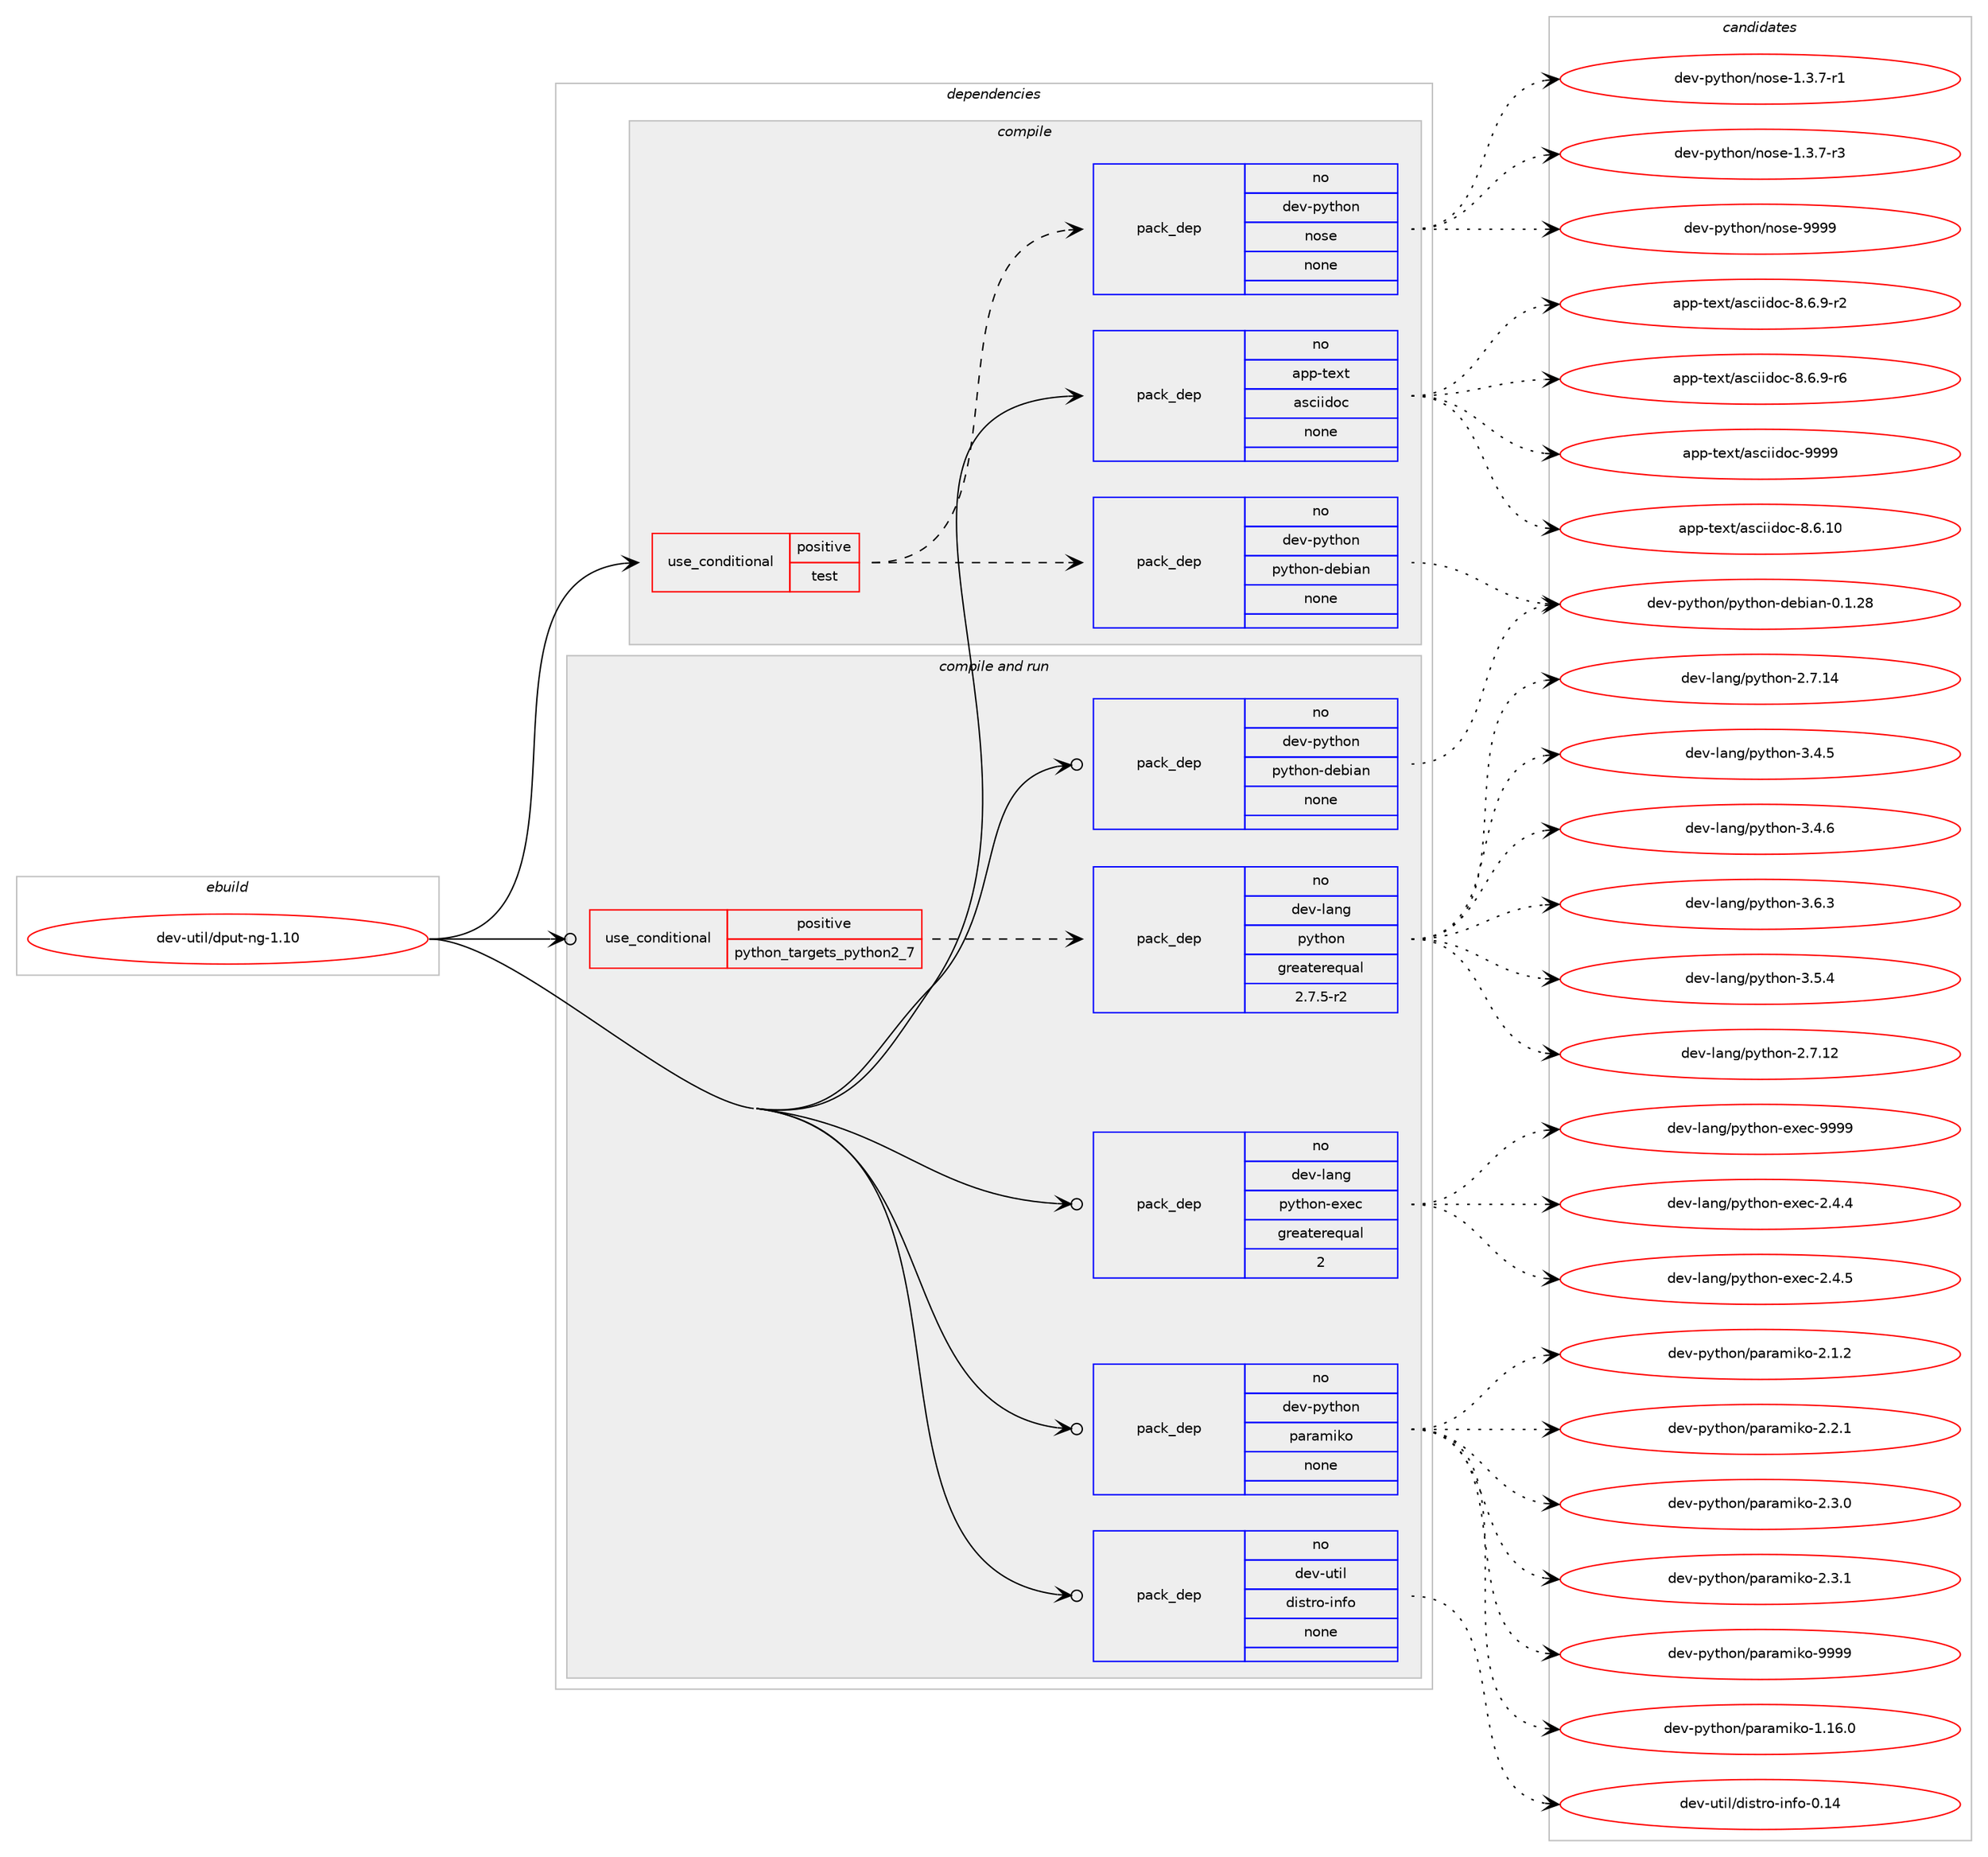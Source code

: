 digraph prolog {

# *************
# Graph options
# *************

newrank=true;
concentrate=true;
compound=true;
graph [rankdir=LR,fontname=Helvetica,fontsize=10,ranksep=1.5];#, ranksep=2.5, nodesep=0.2];
edge  [arrowhead=vee];
node  [fontname=Helvetica,fontsize=10];

# **********
# The ebuild
# **********

subgraph cluster_leftcol {
color=gray;
rank=same;
label=<<i>ebuild</i>>;
id [label="dev-util/dput-ng-1.10", color=red, width=4, href="../dev-util/dput-ng-1.10.svg"];
}

# ****************
# The dependencies
# ****************

subgraph cluster_midcol {
color=gray;
label=<<i>dependencies</i>>;
subgraph cluster_compile {
fillcolor="#eeeeee";
style=filled;
label=<<i>compile</i>>;
subgraph cond78051 {
dependency284901 [label=<<TABLE BORDER="0" CELLBORDER="1" CELLSPACING="0" CELLPADDING="4"><TR><TD ROWSPAN="3" CELLPADDING="10">use_conditional</TD></TR><TR><TD>positive</TD></TR><TR><TD>test</TD></TR></TABLE>>, shape=none, color=red];
subgraph pack202629 {
dependency284902 [label=<<TABLE BORDER="0" CELLBORDER="1" CELLSPACING="0" CELLPADDING="4" WIDTH="220"><TR><TD ROWSPAN="6" CELLPADDING="30">pack_dep</TD></TR><TR><TD WIDTH="110">no</TD></TR><TR><TD>dev-python</TD></TR><TR><TD>nose</TD></TR><TR><TD>none</TD></TR><TR><TD></TD></TR></TABLE>>, shape=none, color=blue];
}
dependency284901:e -> dependency284902:w [weight=20,style="dashed",arrowhead="vee"];
subgraph pack202630 {
dependency284903 [label=<<TABLE BORDER="0" CELLBORDER="1" CELLSPACING="0" CELLPADDING="4" WIDTH="220"><TR><TD ROWSPAN="6" CELLPADDING="30">pack_dep</TD></TR><TR><TD WIDTH="110">no</TD></TR><TR><TD>dev-python</TD></TR><TR><TD>python-debian</TD></TR><TR><TD>none</TD></TR><TR><TD></TD></TR></TABLE>>, shape=none, color=blue];
}
dependency284901:e -> dependency284903:w [weight=20,style="dashed",arrowhead="vee"];
}
id:e -> dependency284901:w [weight=20,style="solid",arrowhead="vee"];
subgraph pack202631 {
dependency284904 [label=<<TABLE BORDER="0" CELLBORDER="1" CELLSPACING="0" CELLPADDING="4" WIDTH="220"><TR><TD ROWSPAN="6" CELLPADDING="30">pack_dep</TD></TR><TR><TD WIDTH="110">no</TD></TR><TR><TD>app-text</TD></TR><TR><TD>asciidoc</TD></TR><TR><TD>none</TD></TR><TR><TD></TD></TR></TABLE>>, shape=none, color=blue];
}
id:e -> dependency284904:w [weight=20,style="solid",arrowhead="vee"];
}
subgraph cluster_compileandrun {
fillcolor="#eeeeee";
style=filled;
label=<<i>compile and run</i>>;
subgraph cond78052 {
dependency284905 [label=<<TABLE BORDER="0" CELLBORDER="1" CELLSPACING="0" CELLPADDING="4"><TR><TD ROWSPAN="3" CELLPADDING="10">use_conditional</TD></TR><TR><TD>positive</TD></TR><TR><TD>python_targets_python2_7</TD></TR></TABLE>>, shape=none, color=red];
subgraph pack202632 {
dependency284906 [label=<<TABLE BORDER="0" CELLBORDER="1" CELLSPACING="0" CELLPADDING="4" WIDTH="220"><TR><TD ROWSPAN="6" CELLPADDING="30">pack_dep</TD></TR><TR><TD WIDTH="110">no</TD></TR><TR><TD>dev-lang</TD></TR><TR><TD>python</TD></TR><TR><TD>greaterequal</TD></TR><TR><TD>2.7.5-r2</TD></TR></TABLE>>, shape=none, color=blue];
}
dependency284905:e -> dependency284906:w [weight=20,style="dashed",arrowhead="vee"];
}
id:e -> dependency284905:w [weight=20,style="solid",arrowhead="odotvee"];
subgraph pack202633 {
dependency284907 [label=<<TABLE BORDER="0" CELLBORDER="1" CELLSPACING="0" CELLPADDING="4" WIDTH="220"><TR><TD ROWSPAN="6" CELLPADDING="30">pack_dep</TD></TR><TR><TD WIDTH="110">no</TD></TR><TR><TD>dev-lang</TD></TR><TR><TD>python-exec</TD></TR><TR><TD>greaterequal</TD></TR><TR><TD>2</TD></TR></TABLE>>, shape=none, color=blue];
}
id:e -> dependency284907:w [weight=20,style="solid",arrowhead="odotvee"];
subgraph pack202634 {
dependency284908 [label=<<TABLE BORDER="0" CELLBORDER="1" CELLSPACING="0" CELLPADDING="4" WIDTH="220"><TR><TD ROWSPAN="6" CELLPADDING="30">pack_dep</TD></TR><TR><TD WIDTH="110">no</TD></TR><TR><TD>dev-python</TD></TR><TR><TD>paramiko</TD></TR><TR><TD>none</TD></TR><TR><TD></TD></TR></TABLE>>, shape=none, color=blue];
}
id:e -> dependency284908:w [weight=20,style="solid",arrowhead="odotvee"];
subgraph pack202635 {
dependency284909 [label=<<TABLE BORDER="0" CELLBORDER="1" CELLSPACING="0" CELLPADDING="4" WIDTH="220"><TR><TD ROWSPAN="6" CELLPADDING="30">pack_dep</TD></TR><TR><TD WIDTH="110">no</TD></TR><TR><TD>dev-python</TD></TR><TR><TD>python-debian</TD></TR><TR><TD>none</TD></TR><TR><TD></TD></TR></TABLE>>, shape=none, color=blue];
}
id:e -> dependency284909:w [weight=20,style="solid",arrowhead="odotvee"];
subgraph pack202636 {
dependency284910 [label=<<TABLE BORDER="0" CELLBORDER="1" CELLSPACING="0" CELLPADDING="4" WIDTH="220"><TR><TD ROWSPAN="6" CELLPADDING="30">pack_dep</TD></TR><TR><TD WIDTH="110">no</TD></TR><TR><TD>dev-util</TD></TR><TR><TD>distro-info</TD></TR><TR><TD>none</TD></TR><TR><TD></TD></TR></TABLE>>, shape=none, color=blue];
}
id:e -> dependency284910:w [weight=20,style="solid",arrowhead="odotvee"];
}
subgraph cluster_run {
fillcolor="#eeeeee";
style=filled;
label=<<i>run</i>>;
}
}

# **************
# The candidates
# **************

subgraph cluster_choices {
rank=same;
color=gray;
label=<<i>candidates</i>>;

subgraph choice202629 {
color=black;
nodesep=1;
choice10010111845112121116104111110471101111151014549465146554511449 [label="dev-python/nose-1.3.7-r1", color=red, width=4,href="../dev-python/nose-1.3.7-r1.svg"];
choice10010111845112121116104111110471101111151014549465146554511451 [label="dev-python/nose-1.3.7-r3", color=red, width=4,href="../dev-python/nose-1.3.7-r3.svg"];
choice10010111845112121116104111110471101111151014557575757 [label="dev-python/nose-9999", color=red, width=4,href="../dev-python/nose-9999.svg"];
dependency284902:e -> choice10010111845112121116104111110471101111151014549465146554511449:w [style=dotted,weight="100"];
dependency284902:e -> choice10010111845112121116104111110471101111151014549465146554511451:w [style=dotted,weight="100"];
dependency284902:e -> choice10010111845112121116104111110471101111151014557575757:w [style=dotted,weight="100"];
}
subgraph choice202630 {
color=black;
nodesep=1;
choice100101118451121211161041111104711212111610411111045100101981059711045484649465056 [label="dev-python/python-debian-0.1.28", color=red, width=4,href="../dev-python/python-debian-0.1.28.svg"];
dependency284903:e -> choice100101118451121211161041111104711212111610411111045100101981059711045484649465056:w [style=dotted,weight="100"];
}
subgraph choice202631 {
color=black;
nodesep=1;
choice97112112451161011201164797115991051051001119945564654464948 [label="app-text/asciidoc-8.6.10", color=red, width=4,href="../app-text/asciidoc-8.6.10.svg"];
choice9711211245116101120116479711599105105100111994556465446574511450 [label="app-text/asciidoc-8.6.9-r2", color=red, width=4,href="../app-text/asciidoc-8.6.9-r2.svg"];
choice9711211245116101120116479711599105105100111994556465446574511454 [label="app-text/asciidoc-8.6.9-r6", color=red, width=4,href="../app-text/asciidoc-8.6.9-r6.svg"];
choice9711211245116101120116479711599105105100111994557575757 [label="app-text/asciidoc-9999", color=red, width=4,href="../app-text/asciidoc-9999.svg"];
dependency284904:e -> choice97112112451161011201164797115991051051001119945564654464948:w [style=dotted,weight="100"];
dependency284904:e -> choice9711211245116101120116479711599105105100111994556465446574511450:w [style=dotted,weight="100"];
dependency284904:e -> choice9711211245116101120116479711599105105100111994556465446574511454:w [style=dotted,weight="100"];
dependency284904:e -> choice9711211245116101120116479711599105105100111994557575757:w [style=dotted,weight="100"];
}
subgraph choice202632 {
color=black;
nodesep=1;
choice10010111845108971101034711212111610411111045504655464950 [label="dev-lang/python-2.7.12", color=red, width=4,href="../dev-lang/python-2.7.12.svg"];
choice10010111845108971101034711212111610411111045504655464952 [label="dev-lang/python-2.7.14", color=red, width=4,href="../dev-lang/python-2.7.14.svg"];
choice100101118451089711010347112121116104111110455146524653 [label="dev-lang/python-3.4.5", color=red, width=4,href="../dev-lang/python-3.4.5.svg"];
choice100101118451089711010347112121116104111110455146524654 [label="dev-lang/python-3.4.6", color=red, width=4,href="../dev-lang/python-3.4.6.svg"];
choice100101118451089711010347112121116104111110455146534652 [label="dev-lang/python-3.5.4", color=red, width=4,href="../dev-lang/python-3.5.4.svg"];
choice100101118451089711010347112121116104111110455146544651 [label="dev-lang/python-3.6.3", color=red, width=4,href="../dev-lang/python-3.6.3.svg"];
dependency284906:e -> choice10010111845108971101034711212111610411111045504655464950:w [style=dotted,weight="100"];
dependency284906:e -> choice10010111845108971101034711212111610411111045504655464952:w [style=dotted,weight="100"];
dependency284906:e -> choice100101118451089711010347112121116104111110455146524653:w [style=dotted,weight="100"];
dependency284906:e -> choice100101118451089711010347112121116104111110455146524654:w [style=dotted,weight="100"];
dependency284906:e -> choice100101118451089711010347112121116104111110455146534652:w [style=dotted,weight="100"];
dependency284906:e -> choice100101118451089711010347112121116104111110455146544651:w [style=dotted,weight="100"];
}
subgraph choice202633 {
color=black;
nodesep=1;
choice1001011184510897110103471121211161041111104510112010199455046524652 [label="dev-lang/python-exec-2.4.4", color=red, width=4,href="../dev-lang/python-exec-2.4.4.svg"];
choice1001011184510897110103471121211161041111104510112010199455046524653 [label="dev-lang/python-exec-2.4.5", color=red, width=4,href="../dev-lang/python-exec-2.4.5.svg"];
choice10010111845108971101034711212111610411111045101120101994557575757 [label="dev-lang/python-exec-9999", color=red, width=4,href="../dev-lang/python-exec-9999.svg"];
dependency284907:e -> choice1001011184510897110103471121211161041111104510112010199455046524652:w [style=dotted,weight="100"];
dependency284907:e -> choice1001011184510897110103471121211161041111104510112010199455046524653:w [style=dotted,weight="100"];
dependency284907:e -> choice10010111845108971101034711212111610411111045101120101994557575757:w [style=dotted,weight="100"];
}
subgraph choice202634 {
color=black;
nodesep=1;
choice1001011184511212111610411111047112971149710910510711145494649544648 [label="dev-python/paramiko-1.16.0", color=red, width=4,href="../dev-python/paramiko-1.16.0.svg"];
choice10010111845112121116104111110471129711497109105107111455046494650 [label="dev-python/paramiko-2.1.2", color=red, width=4,href="../dev-python/paramiko-2.1.2.svg"];
choice10010111845112121116104111110471129711497109105107111455046504649 [label="dev-python/paramiko-2.2.1", color=red, width=4,href="../dev-python/paramiko-2.2.1.svg"];
choice10010111845112121116104111110471129711497109105107111455046514648 [label="dev-python/paramiko-2.3.0", color=red, width=4,href="../dev-python/paramiko-2.3.0.svg"];
choice10010111845112121116104111110471129711497109105107111455046514649 [label="dev-python/paramiko-2.3.1", color=red, width=4,href="../dev-python/paramiko-2.3.1.svg"];
choice100101118451121211161041111104711297114971091051071114557575757 [label="dev-python/paramiko-9999", color=red, width=4,href="../dev-python/paramiko-9999.svg"];
dependency284908:e -> choice1001011184511212111610411111047112971149710910510711145494649544648:w [style=dotted,weight="100"];
dependency284908:e -> choice10010111845112121116104111110471129711497109105107111455046494650:w [style=dotted,weight="100"];
dependency284908:e -> choice10010111845112121116104111110471129711497109105107111455046504649:w [style=dotted,weight="100"];
dependency284908:e -> choice10010111845112121116104111110471129711497109105107111455046514648:w [style=dotted,weight="100"];
dependency284908:e -> choice10010111845112121116104111110471129711497109105107111455046514649:w [style=dotted,weight="100"];
dependency284908:e -> choice100101118451121211161041111104711297114971091051071114557575757:w [style=dotted,weight="100"];
}
subgraph choice202635 {
color=black;
nodesep=1;
choice100101118451121211161041111104711212111610411111045100101981059711045484649465056 [label="dev-python/python-debian-0.1.28", color=red, width=4,href="../dev-python/python-debian-0.1.28.svg"];
dependency284909:e -> choice100101118451121211161041111104711212111610411111045100101981059711045484649465056:w [style=dotted,weight="100"];
}
subgraph choice202636 {
color=black;
nodesep=1;
choice1001011184511711610510847100105115116114111451051101021114548464952 [label="dev-util/distro-info-0.14", color=red, width=4,href="../dev-util/distro-info-0.14.svg"];
dependency284910:e -> choice1001011184511711610510847100105115116114111451051101021114548464952:w [style=dotted,weight="100"];
}
}

}
